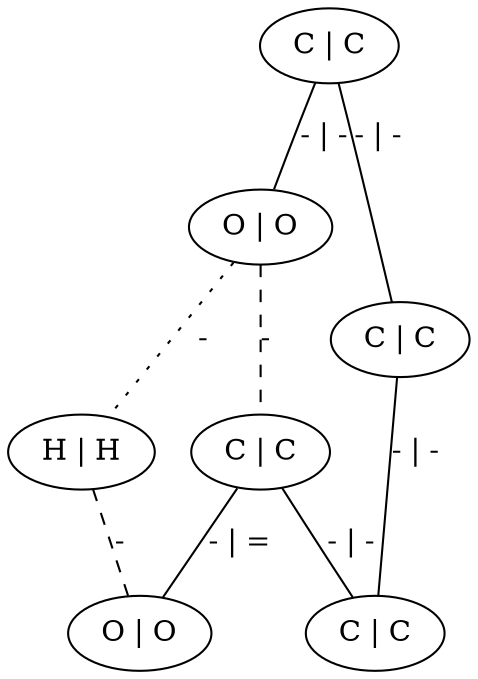 graph G {
	0 [ label="C | C" ]
	1 [ label="O | O" ]
	2 [ label="H | H" ]
	3 [ label="C | C" ]
	4 [ label="O | O" ]
	5 [ label="C | C" ]
	6 [ label="C | C" ]
	0 -- 1 [ label="- | -" ]
	0 -- 5 [ label="- | -" ]
	1 -- 2 [ style=dotted label="-" ]
	1 -- 3 [ style=dashed label="-" ]
	2 -- 4 [ style=dashed label="-" ]
	3 -- 4 [ label="- | =" ]
	3 -- 6 [ label="- | -" ]
	5 -- 6 [ label="- | -" ]
}
